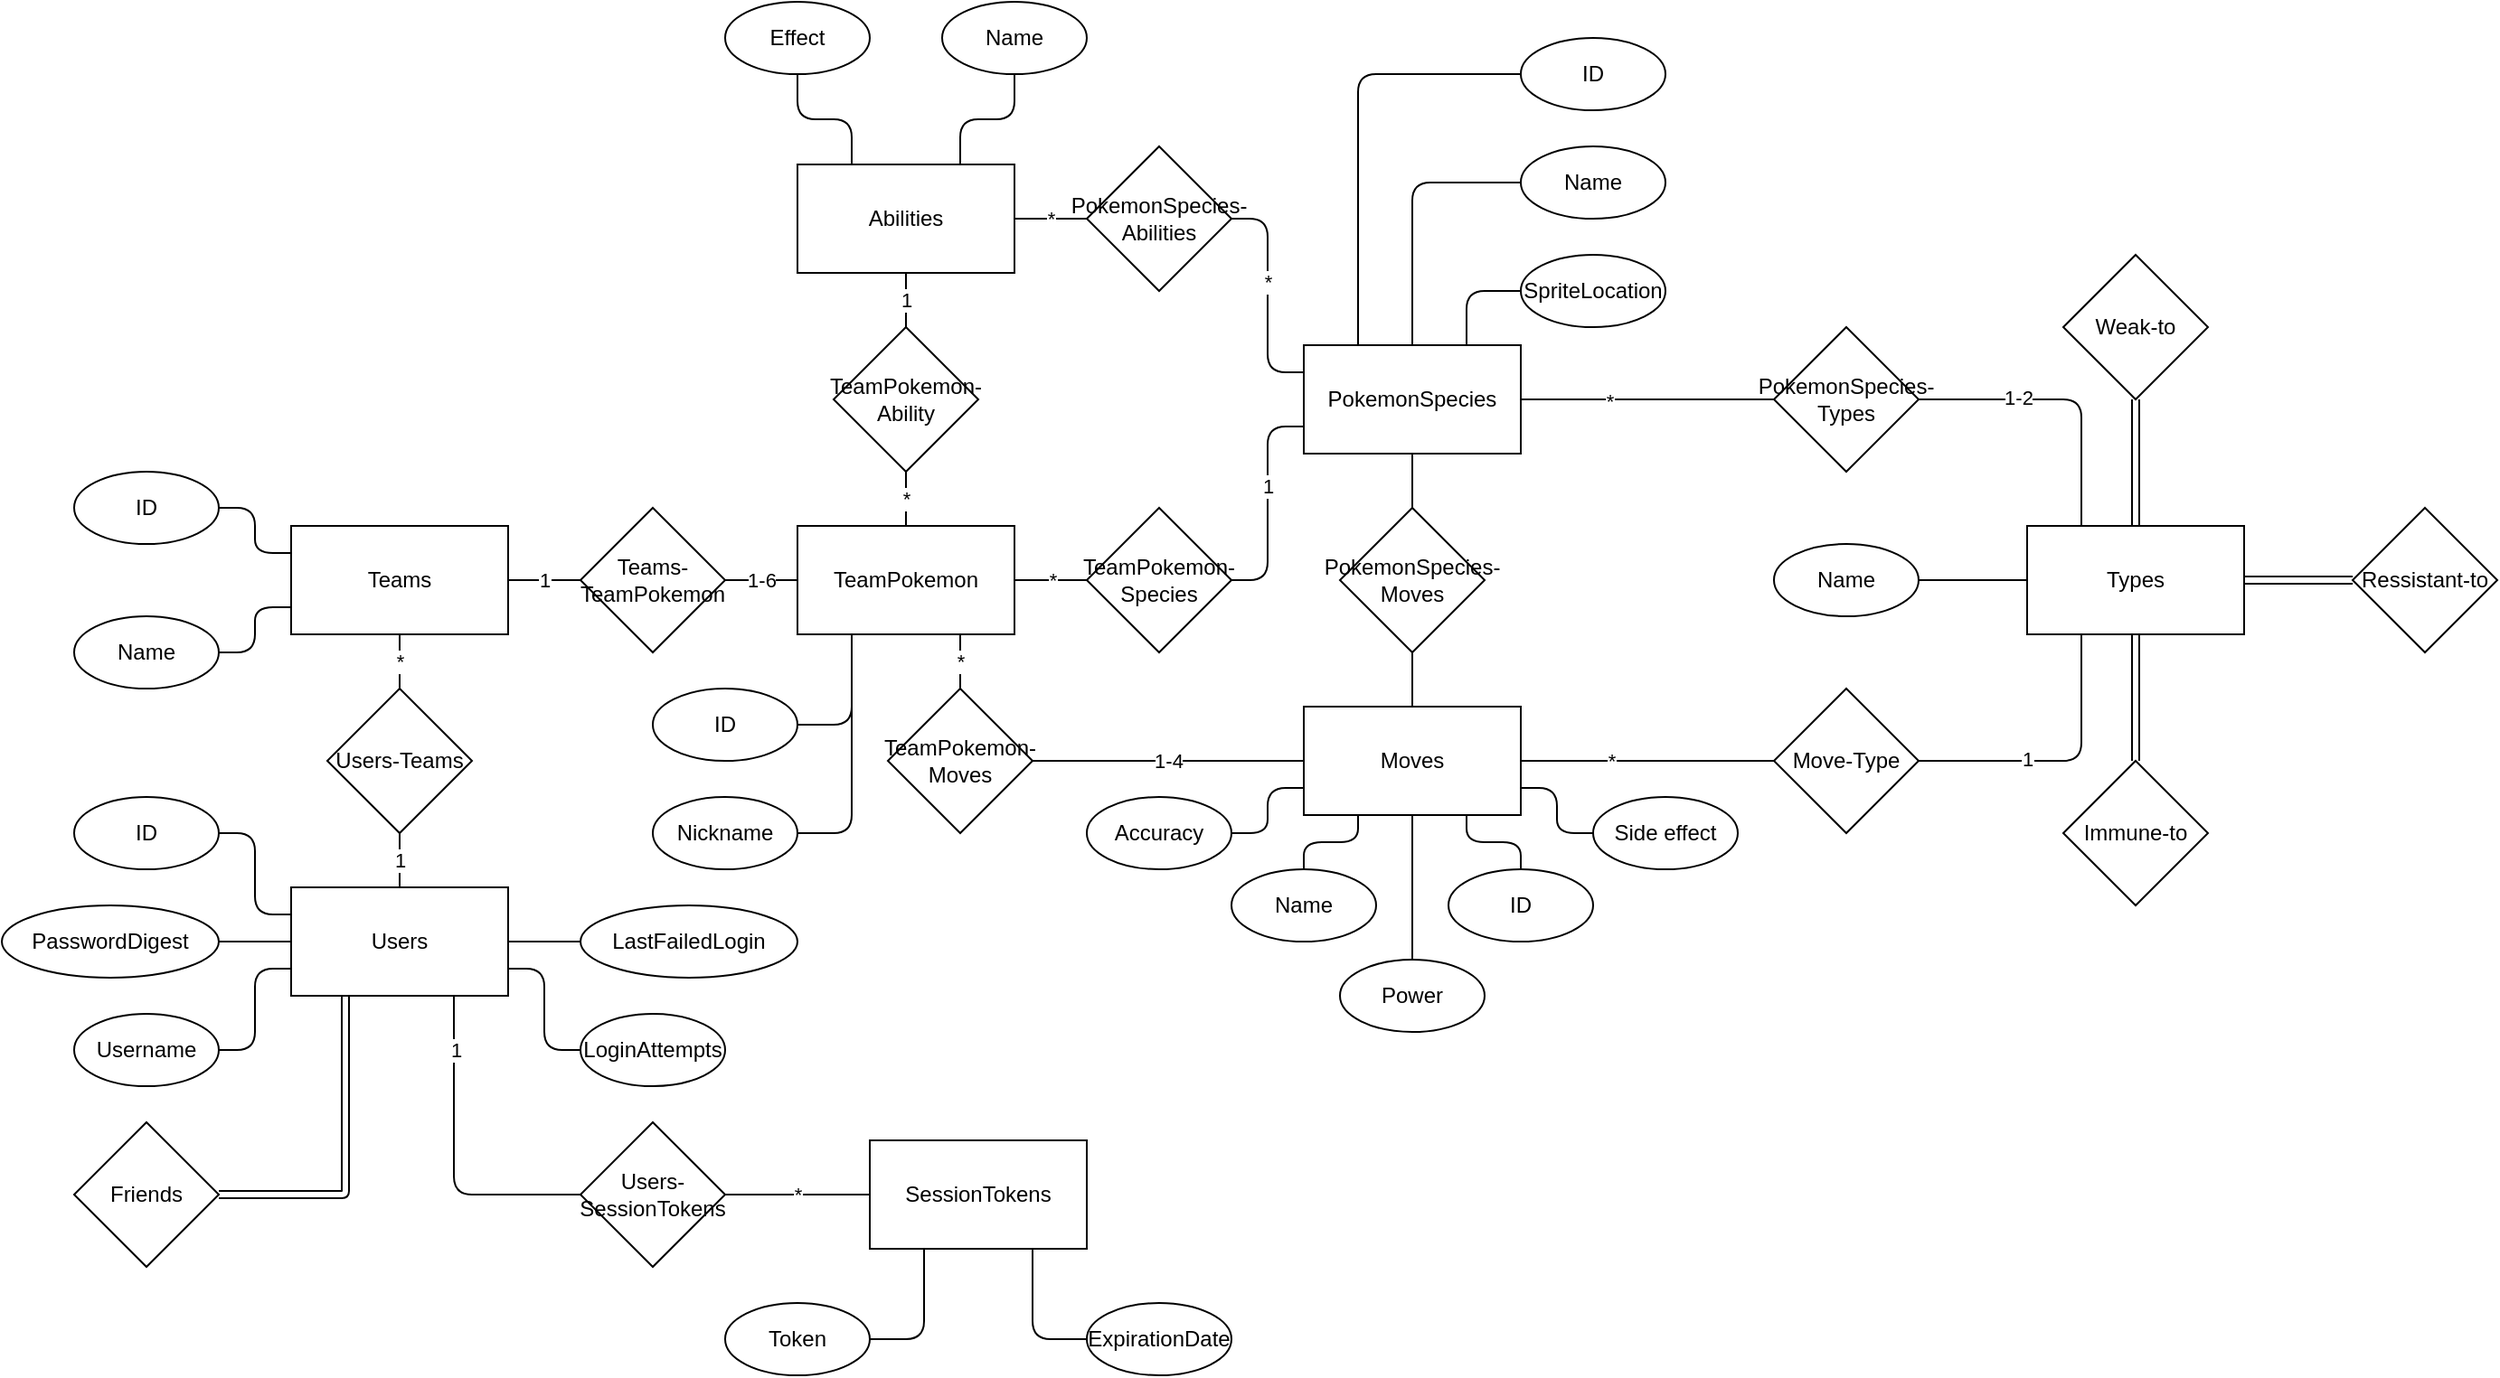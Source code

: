 <mxfile>
    <diagram id="uWrpRAKw2DKLND8g4VLT" name="Strona-1">
        <mxGraphModel dx="1614" dy="1120" grid="1" gridSize="10" guides="1" tooltips="1" connect="1" arrows="1" fold="1" page="1" pageScale="1" pageWidth="1600" pageHeight="1200" math="0" shadow="0">
            <root>
                <mxCell id="0"/>
                <mxCell id="1" parent="0"/>
                <mxCell id="43" style="edgeStyle=orthogonalEdgeStyle;html=1;exitX=1;exitY=0.5;exitDx=0;exitDy=0;endArrow=none;endFill=0;" parent="1" source="2" target="42" edge="1">
                    <mxGeometry relative="1" as="geometry"/>
                </mxCell>
                <mxCell id="123" value="*" style="edgeLabel;html=1;align=center;verticalAlign=middle;resizable=0;points=[];" parent="43" vertex="1" connectable="0">
                    <mxGeometry x="-0.298" y="-1" relative="1" as="geometry">
                        <mxPoint as="offset"/>
                    </mxGeometry>
                </mxCell>
                <mxCell id="117" style="edgeStyle=orthogonalEdgeStyle;html=1;exitX=0.25;exitY=0;exitDx=0;exitDy=0;entryX=0;entryY=0.5;entryDx=0;entryDy=0;endArrow=none;endFill=0;" parent="1" source="2" target="4" edge="1">
                    <mxGeometry relative="1" as="geometry"/>
                </mxCell>
                <mxCell id="118" style="edgeStyle=orthogonalEdgeStyle;html=1;exitX=0.5;exitY=0;exitDx=0;exitDy=0;entryX=0;entryY=0.5;entryDx=0;entryDy=0;endArrow=none;endFill=0;" parent="1" source="2" target="3" edge="1">
                    <mxGeometry relative="1" as="geometry"/>
                </mxCell>
                <mxCell id="119" style="edgeStyle=orthogonalEdgeStyle;html=1;exitX=0.75;exitY=0;exitDx=0;exitDy=0;entryX=0;entryY=0.5;entryDx=0;entryDy=0;endArrow=none;endFill=0;" parent="1" source="2" target="6" edge="1">
                    <mxGeometry relative="1" as="geometry"/>
                </mxCell>
                <mxCell id="2" value="PokemonSpecies" style="rounded=0;whiteSpace=wrap;html=1;" parent="1" vertex="1">
                    <mxGeometry x="760" y="350" width="120" height="60" as="geometry"/>
                </mxCell>
                <mxCell id="3" value="Name" style="ellipse;whiteSpace=wrap;html=1;" parent="1" vertex="1">
                    <mxGeometry x="880" y="240" width="80" height="40" as="geometry"/>
                </mxCell>
                <mxCell id="4" value="ID" style="ellipse;whiteSpace=wrap;html=1;" parent="1" vertex="1">
                    <mxGeometry x="880" y="180" width="80" height="40" as="geometry"/>
                </mxCell>
                <mxCell id="6" value="SpriteLocation" style="ellipse;whiteSpace=wrap;html=1;" parent="1" vertex="1">
                    <mxGeometry x="880" y="300" width="80" height="40" as="geometry"/>
                </mxCell>
                <mxCell id="32" style="edgeStyle=orthogonalEdgeStyle;html=1;exitX=0;exitY=0.75;exitDx=0;exitDy=0;entryX=1;entryY=0.5;entryDx=0;entryDy=0;endArrow=none;endFill=0;" parent="1" source="12" target="19" edge="1">
                    <mxGeometry relative="1" as="geometry"/>
                </mxCell>
                <mxCell id="36" style="edgeStyle=orthogonalEdgeStyle;html=1;exitX=0.25;exitY=1;exitDx=0;exitDy=0;entryX=0.5;entryY=0;entryDx=0;entryDy=0;endArrow=none;endFill=0;" parent="1" source="12" target="20" edge="1">
                    <mxGeometry relative="1" as="geometry"/>
                </mxCell>
                <mxCell id="38" style="edgeStyle=orthogonalEdgeStyle;html=1;exitX=0.75;exitY=1;exitDx=0;exitDy=0;entryX=0.5;entryY=0;entryDx=0;entryDy=0;endArrow=none;endFill=0;" parent="1" source="12" target="21" edge="1">
                    <mxGeometry relative="1" as="geometry"/>
                </mxCell>
                <mxCell id="39" style="edgeStyle=orthogonalEdgeStyle;html=1;exitX=1;exitY=0.75;exitDx=0;exitDy=0;entryX=0;entryY=0.5;entryDx=0;entryDy=0;endArrow=none;endFill=0;" parent="1" source="12" target="24" edge="1">
                    <mxGeometry relative="1" as="geometry"/>
                </mxCell>
                <mxCell id="109" style="edgeStyle=orthogonalEdgeStyle;html=1;exitX=0.5;exitY=1;exitDx=0;exitDy=0;entryX=0.5;entryY=0;entryDx=0;entryDy=0;endArrow=none;endFill=0;" parent="1" source="12" target="13" edge="1">
                    <mxGeometry relative="1" as="geometry"/>
                </mxCell>
                <mxCell id="116" style="edgeStyle=orthogonalEdgeStyle;html=1;exitX=1;exitY=0.5;exitDx=0;exitDy=0;entryX=0;entryY=0.5;entryDx=0;entryDy=0;endArrow=none;endFill=0;" parent="1" source="12" target="50" edge="1">
                    <mxGeometry relative="1" as="geometry"/>
                </mxCell>
                <mxCell id="126" value="*" style="edgeLabel;html=1;align=center;verticalAlign=middle;resizable=0;points=[];" parent="116" vertex="1" connectable="0">
                    <mxGeometry x="-0.286" relative="1" as="geometry">
                        <mxPoint as="offset"/>
                    </mxGeometry>
                </mxCell>
                <mxCell id="12" value="Moves" style="rounded=0;whiteSpace=wrap;html=1;" parent="1" vertex="1">
                    <mxGeometry x="760" y="550" width="120" height="60" as="geometry"/>
                </mxCell>
                <mxCell id="13" value="Power" style="ellipse;whiteSpace=wrap;html=1;" parent="1" vertex="1">
                    <mxGeometry x="780" y="690" width="80" height="40" as="geometry"/>
                </mxCell>
                <mxCell id="19" value="Accuracy" style="ellipse;whiteSpace=wrap;html=1;" parent="1" vertex="1">
                    <mxGeometry x="640" y="600" width="80" height="40" as="geometry"/>
                </mxCell>
                <mxCell id="20" value="Name" style="ellipse;whiteSpace=wrap;html=1;" parent="1" vertex="1">
                    <mxGeometry x="720" y="640" width="80" height="40" as="geometry"/>
                </mxCell>
                <mxCell id="21" value="ID" style="ellipse;whiteSpace=wrap;html=1;" parent="1" vertex="1">
                    <mxGeometry x="840" y="640" width="80" height="40" as="geometry"/>
                </mxCell>
                <mxCell id="24" value="Side effect" style="ellipse;whiteSpace=wrap;html=1;" parent="1" vertex="1">
                    <mxGeometry x="920" y="600" width="80" height="40" as="geometry"/>
                </mxCell>
                <mxCell id="27" value="" style="edgeStyle=orthogonalEdgeStyle;html=1;endArrow=none;endFill=0;" parent="1" source="25" target="2" edge="1">
                    <mxGeometry relative="1" as="geometry"/>
                </mxCell>
                <mxCell id="115" value="" style="edgeStyle=orthogonalEdgeStyle;html=1;endArrow=none;endFill=0;" parent="1" source="25" target="12" edge="1">
                    <mxGeometry relative="1" as="geometry"/>
                </mxCell>
                <mxCell id="25" value="PokemonSpecies-Moves" style="rhombus;whiteSpace=wrap;html=1;" parent="1" vertex="1">
                    <mxGeometry x="780" y="440" width="80" height="80" as="geometry"/>
                </mxCell>
                <mxCell id="49" style="edgeStyle=orthogonalEdgeStyle;html=1;exitX=0.25;exitY=0;exitDx=0;exitDy=0;entryX=1;entryY=0.5;entryDx=0;entryDy=0;endArrow=none;endFill=0;" parent="1" source="41" target="42" edge="1">
                    <mxGeometry relative="1" as="geometry"/>
                </mxCell>
                <mxCell id="124" value="1-2" style="edgeLabel;html=1;align=center;verticalAlign=middle;resizable=0;points=[];" parent="49" vertex="1" connectable="0">
                    <mxGeometry x="0.312" y="-1" relative="1" as="geometry">
                        <mxPoint as="offset"/>
                    </mxGeometry>
                </mxCell>
                <mxCell id="52" style="edgeStyle=orthogonalEdgeStyle;html=1;exitX=0.25;exitY=1;exitDx=0;exitDy=0;entryX=1;entryY=0.5;entryDx=0;entryDy=0;endArrow=none;endFill=0;" parent="1" source="41" target="50" edge="1">
                    <mxGeometry relative="1" as="geometry"/>
                </mxCell>
                <mxCell id="128" value="1" style="edgeLabel;html=1;align=center;verticalAlign=middle;resizable=0;points=[];" parent="52" vertex="1" connectable="0">
                    <mxGeometry x="0.243" y="-1" relative="1" as="geometry">
                        <mxPoint x="-1" as="offset"/>
                    </mxGeometry>
                </mxCell>
                <mxCell id="54" style="edgeStyle=orthogonalEdgeStyle;html=1;exitX=0.5;exitY=0;exitDx=0;exitDy=0;entryX=0.5;entryY=1;entryDx=0;entryDy=0;shape=link;" parent="1" source="41" target="48" edge="1">
                    <mxGeometry relative="1" as="geometry"/>
                </mxCell>
                <mxCell id="56" style="edgeStyle=orthogonalEdgeStyle;shape=link;html=1;exitX=0.5;exitY=1;exitDx=0;exitDy=0;entryX=0.5;entryY=0;entryDx=0;entryDy=0;" parent="1" source="41" target="55" edge="1">
                    <mxGeometry relative="1" as="geometry"/>
                </mxCell>
                <mxCell id="66" value="" style="edgeStyle=orthogonalEdgeStyle;html=1;shape=link;" parent="1" source="41" target="65" edge="1">
                    <mxGeometry relative="1" as="geometry"/>
                </mxCell>
                <mxCell id="41" value="Types" style="rounded=0;whiteSpace=wrap;html=1;" parent="1" vertex="1">
                    <mxGeometry x="1160" y="450" width="120" height="60" as="geometry"/>
                </mxCell>
                <mxCell id="42" value="PokemonSpecies-Types" style="rhombus;whiteSpace=wrap;html=1;" parent="1" vertex="1">
                    <mxGeometry x="1020" y="340" width="80" height="80" as="geometry"/>
                </mxCell>
                <mxCell id="120" style="edgeStyle=orthogonalEdgeStyle;html=1;exitX=1;exitY=0.5;exitDx=0;exitDy=0;entryX=0;entryY=0.5;entryDx=0;entryDy=0;endArrow=none;endFill=0;" parent="1" source="46" target="41" edge="1">
                    <mxGeometry relative="1" as="geometry"/>
                </mxCell>
                <mxCell id="46" value="Name" style="ellipse;whiteSpace=wrap;html=1;" parent="1" vertex="1">
                    <mxGeometry x="1020" y="460" width="80" height="40" as="geometry"/>
                </mxCell>
                <mxCell id="48" value="Weak-to" style="rhombus;whiteSpace=wrap;html=1;" parent="1" vertex="1">
                    <mxGeometry x="1180" y="300" width="80" height="80" as="geometry"/>
                </mxCell>
                <mxCell id="50" value="Move-Type" style="rhombus;whiteSpace=wrap;html=1;" parent="1" vertex="1">
                    <mxGeometry x="1020" y="540" width="80" height="80" as="geometry"/>
                </mxCell>
                <mxCell id="55" value="Immune-to" style="rhombus;whiteSpace=wrap;html=1;" parent="1" vertex="1">
                    <mxGeometry x="1180" y="580" width="80" height="80" as="geometry"/>
                </mxCell>
                <mxCell id="60" value="*" style="edgeStyle=orthogonalEdgeStyle;html=1;endArrow=none;endFill=0;" parent="1" source="57" target="58" edge="1">
                    <mxGeometry relative="1" as="geometry"/>
                </mxCell>
                <mxCell id="57" value="Abilities" style="rounded=0;whiteSpace=wrap;html=1;" parent="1" vertex="1">
                    <mxGeometry x="480" y="250" width="120" height="60" as="geometry"/>
                </mxCell>
                <mxCell id="114" style="edgeStyle=orthogonalEdgeStyle;html=1;exitX=1;exitY=0.5;exitDx=0;exitDy=0;entryX=0;entryY=0.25;entryDx=0;entryDy=0;endArrow=none;endFill=0;" parent="1" source="58" target="2" edge="1">
                    <mxGeometry relative="1" as="geometry"/>
                </mxCell>
                <mxCell id="140" value="*" style="edgeLabel;html=1;align=center;verticalAlign=middle;resizable=0;points=[];" parent="114" vertex="1" connectable="0">
                    <mxGeometry x="-0.121" relative="1" as="geometry">
                        <mxPoint as="offset"/>
                    </mxGeometry>
                </mxCell>
                <mxCell id="58" value="PokemonSpecies-Abilities" style="rhombus;whiteSpace=wrap;html=1;" parent="1" vertex="1">
                    <mxGeometry x="640" y="240" width="80" height="80" as="geometry"/>
                </mxCell>
                <mxCell id="100" style="edgeStyle=orthogonalEdgeStyle;html=1;exitX=0.5;exitY=1;exitDx=0;exitDy=0;entryX=0.75;entryY=0;entryDx=0;entryDy=0;endArrow=none;endFill=0;" parent="1" source="61" target="57" edge="1">
                    <mxGeometry relative="1" as="geometry"/>
                </mxCell>
                <mxCell id="61" value="Name" style="ellipse;whiteSpace=wrap;html=1;" parent="1" vertex="1">
                    <mxGeometry x="560" y="160" width="80" height="40" as="geometry"/>
                </mxCell>
                <mxCell id="99" style="edgeStyle=orthogonalEdgeStyle;html=1;exitX=0.5;exitY=1;exitDx=0;exitDy=0;entryX=0.25;entryY=0;entryDx=0;entryDy=0;endArrow=none;endFill=0;" parent="1" source="63" target="57" edge="1">
                    <mxGeometry relative="1" as="geometry"/>
                </mxCell>
                <mxCell id="63" value="Effect" style="ellipse;whiteSpace=wrap;html=1;" parent="1" vertex="1">
                    <mxGeometry x="440" y="160" width="80" height="40" as="geometry"/>
                </mxCell>
                <mxCell id="65" value="Ressistant-to" style="rhombus;whiteSpace=wrap;html=1;" parent="1" vertex="1">
                    <mxGeometry x="1340" y="440" width="80" height="80" as="geometry"/>
                </mxCell>
                <mxCell id="74" style="edgeStyle=orthogonalEdgeStyle;html=1;exitX=0;exitY=0.5;exitDx=0;exitDy=0;entryX=1;entryY=0.5;entryDx=0;entryDy=0;endArrow=none;endFill=0;" parent="1" source="69" target="72" edge="1">
                    <mxGeometry relative="1" as="geometry"/>
                </mxCell>
                <mxCell id="76" style="edgeStyle=orthogonalEdgeStyle;html=1;exitX=0;exitY=0.25;exitDx=0;exitDy=0;entryX=1;entryY=0.5;entryDx=0;entryDy=0;endArrow=none;endFill=0;" parent="1" source="69" target="70" edge="1">
                    <mxGeometry relative="1" as="geometry"/>
                </mxCell>
                <mxCell id="93" value="1" style="edgeStyle=orthogonalEdgeStyle;html=1;exitX=0.5;exitY=0;exitDx=0;exitDy=0;entryX=0.5;entryY=1;entryDx=0;entryDy=0;endArrow=none;endFill=0;" parent="1" source="69" target="80" edge="1">
                    <mxGeometry relative="1" as="geometry"/>
                </mxCell>
                <mxCell id="107" style="edgeStyle=orthogonalEdgeStyle;html=1;exitX=0;exitY=0.75;exitDx=0;exitDy=0;entryX=1;entryY=0.5;entryDx=0;entryDy=0;endArrow=none;endFill=0;" parent="1" source="69" target="71" edge="1">
                    <mxGeometry relative="1" as="geometry"/>
                </mxCell>
                <mxCell id="145" style="edgeStyle=orthogonalEdgeStyle;html=1;exitX=0.25;exitY=1;exitDx=0;exitDy=0;entryX=1;entryY=0.5;entryDx=0;entryDy=0;shape=link;" parent="1" source="69" target="141" edge="1">
                    <mxGeometry relative="1" as="geometry"/>
                </mxCell>
                <mxCell id="148" style="edgeStyle=orthogonalEdgeStyle;html=1;exitX=0.75;exitY=1;exitDx=0;exitDy=0;entryX=0;entryY=0.5;entryDx=0;entryDy=0;endArrow=none;endFill=0;" parent="1" source="69" target="147" edge="1">
                    <mxGeometry relative="1" as="geometry"/>
                </mxCell>
                <mxCell id="149" value="1" style="edgeLabel;html=1;align=center;verticalAlign=middle;resizable=0;points=[];" parent="148" vertex="1" connectable="0">
                    <mxGeometry x="-0.667" y="1" relative="1" as="geometry">
                        <mxPoint as="offset"/>
                    </mxGeometry>
                </mxCell>
                <mxCell id="69" value="Users" style="rounded=0;whiteSpace=wrap;html=1;" parent="1" vertex="1">
                    <mxGeometry x="200" y="650" width="120" height="60" as="geometry"/>
                </mxCell>
                <mxCell id="70" value="ID" style="ellipse;whiteSpace=wrap;html=1;" parent="1" vertex="1">
                    <mxGeometry x="80" y="600" width="80" height="40" as="geometry"/>
                </mxCell>
                <mxCell id="71" value="Username" style="ellipse;whiteSpace=wrap;html=1;" parent="1" vertex="1">
                    <mxGeometry x="80" y="720" width="80" height="40" as="geometry"/>
                </mxCell>
                <mxCell id="72" value="PasswordDigest" style="ellipse;whiteSpace=wrap;html=1;" parent="1" vertex="1">
                    <mxGeometry x="40" y="660" width="120" height="40" as="geometry"/>
                </mxCell>
                <mxCell id="97" value="1" style="edgeStyle=orthogonalEdgeStyle;html=1;exitX=1;exitY=0.5;exitDx=0;exitDy=0;entryX=0;entryY=0.5;entryDx=0;entryDy=0;endArrow=none;endFill=0;" parent="1" source="78" target="84" edge="1">
                    <mxGeometry relative="1" as="geometry"/>
                </mxCell>
                <mxCell id="78" value="Teams" style="rounded=0;whiteSpace=wrap;html=1;" parent="1" vertex="1">
                    <mxGeometry x="200" y="450" width="120" height="60" as="geometry"/>
                </mxCell>
                <mxCell id="94" value="*" style="edgeStyle=orthogonalEdgeStyle;html=1;endArrow=none;endFill=0;" parent="1" source="80" target="78" edge="1">
                    <mxGeometry relative="1" as="geometry"/>
                </mxCell>
                <mxCell id="80" value="Users-Teams" style="rhombus;whiteSpace=wrap;html=1;" parent="1" vertex="1">
                    <mxGeometry x="220" y="540" width="80" height="80" as="geometry"/>
                </mxCell>
                <mxCell id="102" value="*" style="edgeStyle=orthogonalEdgeStyle;html=1;endArrow=none;endFill=0;" parent="1" source="83" target="101" edge="1">
                    <mxGeometry relative="1" as="geometry"/>
                </mxCell>
                <mxCell id="112" style="edgeStyle=orthogonalEdgeStyle;html=1;exitX=1;exitY=0.5;exitDx=0;exitDy=0;entryX=0;entryY=0.5;entryDx=0;entryDy=0;endArrow=none;endFill=0;" parent="1" source="83" target="111" edge="1">
                    <mxGeometry relative="1" as="geometry">
                        <Array as="points">
                            <mxPoint x="620" y="480"/>
                            <mxPoint x="620" y="480"/>
                        </Array>
                    </mxGeometry>
                </mxCell>
                <mxCell id="138" value="*" style="edgeLabel;html=1;align=center;verticalAlign=middle;resizable=0;points=[];" parent="112" vertex="1" connectable="0">
                    <mxGeometry x="0.423" y="-2" relative="1" as="geometry">
                        <mxPoint x="-8" y="-2" as="offset"/>
                    </mxGeometry>
                </mxCell>
                <mxCell id="133" value="*" style="edgeStyle=orthogonalEdgeStyle;html=1;exitX=0.75;exitY=1;exitDx=0;exitDy=0;entryX=0.5;entryY=0;entryDx=0;entryDy=0;endArrow=none;endFill=0;" parent="1" source="83" target="104" edge="1">
                    <mxGeometry relative="1" as="geometry"/>
                </mxCell>
                <mxCell id="134" style="edgeStyle=orthogonalEdgeStyle;html=1;exitX=0.25;exitY=1;exitDx=0;exitDy=0;entryX=1;entryY=0.5;entryDx=0;entryDy=0;endArrow=none;endFill=0;" parent="1" source="83" target="131" edge="1">
                    <mxGeometry relative="1" as="geometry"/>
                </mxCell>
                <mxCell id="136" style="edgeStyle=orthogonalEdgeStyle;html=1;exitX=0.25;exitY=1;exitDx=0;exitDy=0;entryX=1;entryY=0.5;entryDx=0;entryDy=0;endArrow=none;endFill=0;" parent="1" source="83" target="135" edge="1">
                    <mxGeometry relative="1" as="geometry"/>
                </mxCell>
                <mxCell id="83" value="TeamPokemon" style="rounded=0;whiteSpace=wrap;html=1;" parent="1" vertex="1">
                    <mxGeometry x="480" y="450" width="120" height="60" as="geometry"/>
                </mxCell>
                <mxCell id="98" value="1-6" style="edgeStyle=orthogonalEdgeStyle;html=1;endArrow=none;endFill=0;" parent="1" source="84" target="83" edge="1">
                    <mxGeometry relative="1" as="geometry"/>
                </mxCell>
                <mxCell id="84" value="Teams-TeamPokemon" style="rhombus;whiteSpace=wrap;html=1;" parent="1" vertex="1">
                    <mxGeometry x="360" y="440" width="80" height="80" as="geometry"/>
                </mxCell>
                <mxCell id="96" style="edgeStyle=orthogonalEdgeStyle;html=1;exitX=1;exitY=0.5;exitDx=0;exitDy=0;entryX=0;entryY=0.25;entryDx=0;entryDy=0;endArrow=none;endFill=0;" parent="1" source="87" target="78" edge="1">
                    <mxGeometry relative="1" as="geometry"/>
                </mxCell>
                <mxCell id="87" value="ID" style="ellipse;whiteSpace=wrap;html=1;" parent="1" vertex="1">
                    <mxGeometry x="80" y="420" width="80" height="40" as="geometry"/>
                </mxCell>
                <mxCell id="95" style="edgeStyle=orthogonalEdgeStyle;html=1;exitX=1;exitY=0.5;exitDx=0;exitDy=0;entryX=0;entryY=0.75;entryDx=0;entryDy=0;endArrow=none;endFill=0;" parent="1" source="88" target="78" edge="1">
                    <mxGeometry relative="1" as="geometry"/>
                </mxCell>
                <mxCell id="88" value="Name" style="ellipse;whiteSpace=wrap;html=1;" parent="1" vertex="1">
                    <mxGeometry x="80" y="500" width="80" height="40" as="geometry"/>
                </mxCell>
                <mxCell id="103" value="1" style="edgeStyle=orthogonalEdgeStyle;html=1;endArrow=none;endFill=0;" parent="1" source="101" target="57" edge="1">
                    <mxGeometry relative="1" as="geometry"/>
                </mxCell>
                <mxCell id="101" value="TeamPokemon-Ability" style="rhombus;whiteSpace=wrap;html=1;" parent="1" vertex="1">
                    <mxGeometry x="500" y="340" width="80" height="80" as="geometry"/>
                </mxCell>
                <mxCell id="110" value="1-4" style="edgeStyle=orthogonalEdgeStyle;html=1;exitX=1;exitY=0.5;exitDx=0;exitDy=0;entryX=0;entryY=0.5;entryDx=0;entryDy=0;endArrow=none;endFill=0;" parent="1" source="104" target="12" edge="1">
                    <mxGeometry relative="1" as="geometry"/>
                </mxCell>
                <mxCell id="104" value="TeamPokemon-Moves" style="rhombus;whiteSpace=wrap;html=1;" parent="1" vertex="1">
                    <mxGeometry x="530" y="540" width="80" height="80" as="geometry"/>
                </mxCell>
                <mxCell id="113" style="edgeStyle=orthogonalEdgeStyle;html=1;exitX=1;exitY=0.5;exitDx=0;exitDy=0;entryX=0;entryY=0.75;entryDx=0;entryDy=0;endArrow=none;endFill=0;" parent="1" source="111" target="2" edge="1">
                    <mxGeometry relative="1" as="geometry"/>
                </mxCell>
                <mxCell id="139" value="1" style="edgeLabel;html=1;align=center;verticalAlign=middle;resizable=0;points=[];" parent="113" vertex="1" connectable="0">
                    <mxGeometry x="0.152" relative="1" as="geometry">
                        <mxPoint as="offset"/>
                    </mxGeometry>
                </mxCell>
                <mxCell id="111" value="TeamPokemon-Species" style="rhombus;whiteSpace=wrap;html=1;" parent="1" vertex="1">
                    <mxGeometry x="640" y="440" width="80" height="80" as="geometry"/>
                </mxCell>
                <mxCell id="131" value="ID" style="ellipse;whiteSpace=wrap;html=1;" parent="1" vertex="1">
                    <mxGeometry x="400" y="540" width="80" height="40" as="geometry"/>
                </mxCell>
                <mxCell id="135" value="Nickname" style="ellipse;whiteSpace=wrap;html=1;" parent="1" vertex="1">
                    <mxGeometry x="400" y="600" width="80" height="40" as="geometry"/>
                </mxCell>
                <mxCell id="141" value="Friends" style="rhombus;whiteSpace=wrap;html=1;" parent="1" vertex="1">
                    <mxGeometry x="80" y="780" width="80" height="80" as="geometry"/>
                </mxCell>
                <mxCell id="154" style="edgeStyle=orthogonalEdgeStyle;html=1;exitX=0.75;exitY=1;exitDx=0;exitDy=0;entryX=0;entryY=0.5;entryDx=0;entryDy=0;endArrow=none;endFill=0;" parent="1" source="146" target="153" edge="1">
                    <mxGeometry relative="1" as="geometry"/>
                </mxCell>
                <mxCell id="155" style="edgeStyle=orthogonalEdgeStyle;html=1;exitX=0.25;exitY=1;exitDx=0;exitDy=0;entryX=1;entryY=0.5;entryDx=0;entryDy=0;endArrow=none;endFill=0;" parent="1" source="146" target="152" edge="1">
                    <mxGeometry relative="1" as="geometry"/>
                </mxCell>
                <mxCell id="146" value="SessionTokens" style="rounded=0;whiteSpace=wrap;html=1;" parent="1" vertex="1">
                    <mxGeometry x="520" y="790" width="120" height="60" as="geometry"/>
                </mxCell>
                <mxCell id="150" value="*" style="edgeStyle=orthogonalEdgeStyle;html=1;exitX=1;exitY=0.5;exitDx=0;exitDy=0;entryX=0;entryY=0.5;entryDx=0;entryDy=0;endArrow=none;endFill=0;" parent="1" source="147" target="146" edge="1">
                    <mxGeometry relative="1" as="geometry"/>
                </mxCell>
                <mxCell id="147" value="Users-SessionTokens" style="rhombus;whiteSpace=wrap;html=1;" parent="1" vertex="1">
                    <mxGeometry x="360" y="780" width="80" height="80" as="geometry"/>
                </mxCell>
                <mxCell id="152" value="Token" style="ellipse;whiteSpace=wrap;html=1;" parent="1" vertex="1">
                    <mxGeometry x="440" y="880" width="80" height="40" as="geometry"/>
                </mxCell>
                <mxCell id="153" value="ExpirationDate" style="ellipse;whiteSpace=wrap;html=1;" parent="1" vertex="1">
                    <mxGeometry x="640" y="880" width="80" height="40" as="geometry"/>
                </mxCell>
                <mxCell id="159" style="edgeStyle=orthogonalEdgeStyle;html=1;exitX=0;exitY=0.5;exitDx=0;exitDy=0;entryX=1;entryY=0.75;entryDx=0;entryDy=0;endArrow=none;endFill=0;" edge="1" parent="1" source="156" target="69">
                    <mxGeometry relative="1" as="geometry"/>
                </mxCell>
                <mxCell id="156" value="LoginAttempts" style="ellipse;whiteSpace=wrap;html=1;" vertex="1" parent="1">
                    <mxGeometry x="360" y="720" width="80" height="40" as="geometry"/>
                </mxCell>
                <mxCell id="158" value="" style="edgeStyle=none;html=1;endArrow=none;endFill=0;" edge="1" parent="1" source="157" target="69">
                    <mxGeometry relative="1" as="geometry"/>
                </mxCell>
                <mxCell id="157" value="LastFailedLogin" style="ellipse;whiteSpace=wrap;html=1;" vertex="1" parent="1">
                    <mxGeometry x="360" y="660" width="120" height="40" as="geometry"/>
                </mxCell>
            </root>
        </mxGraphModel>
    </diagram>
</mxfile>